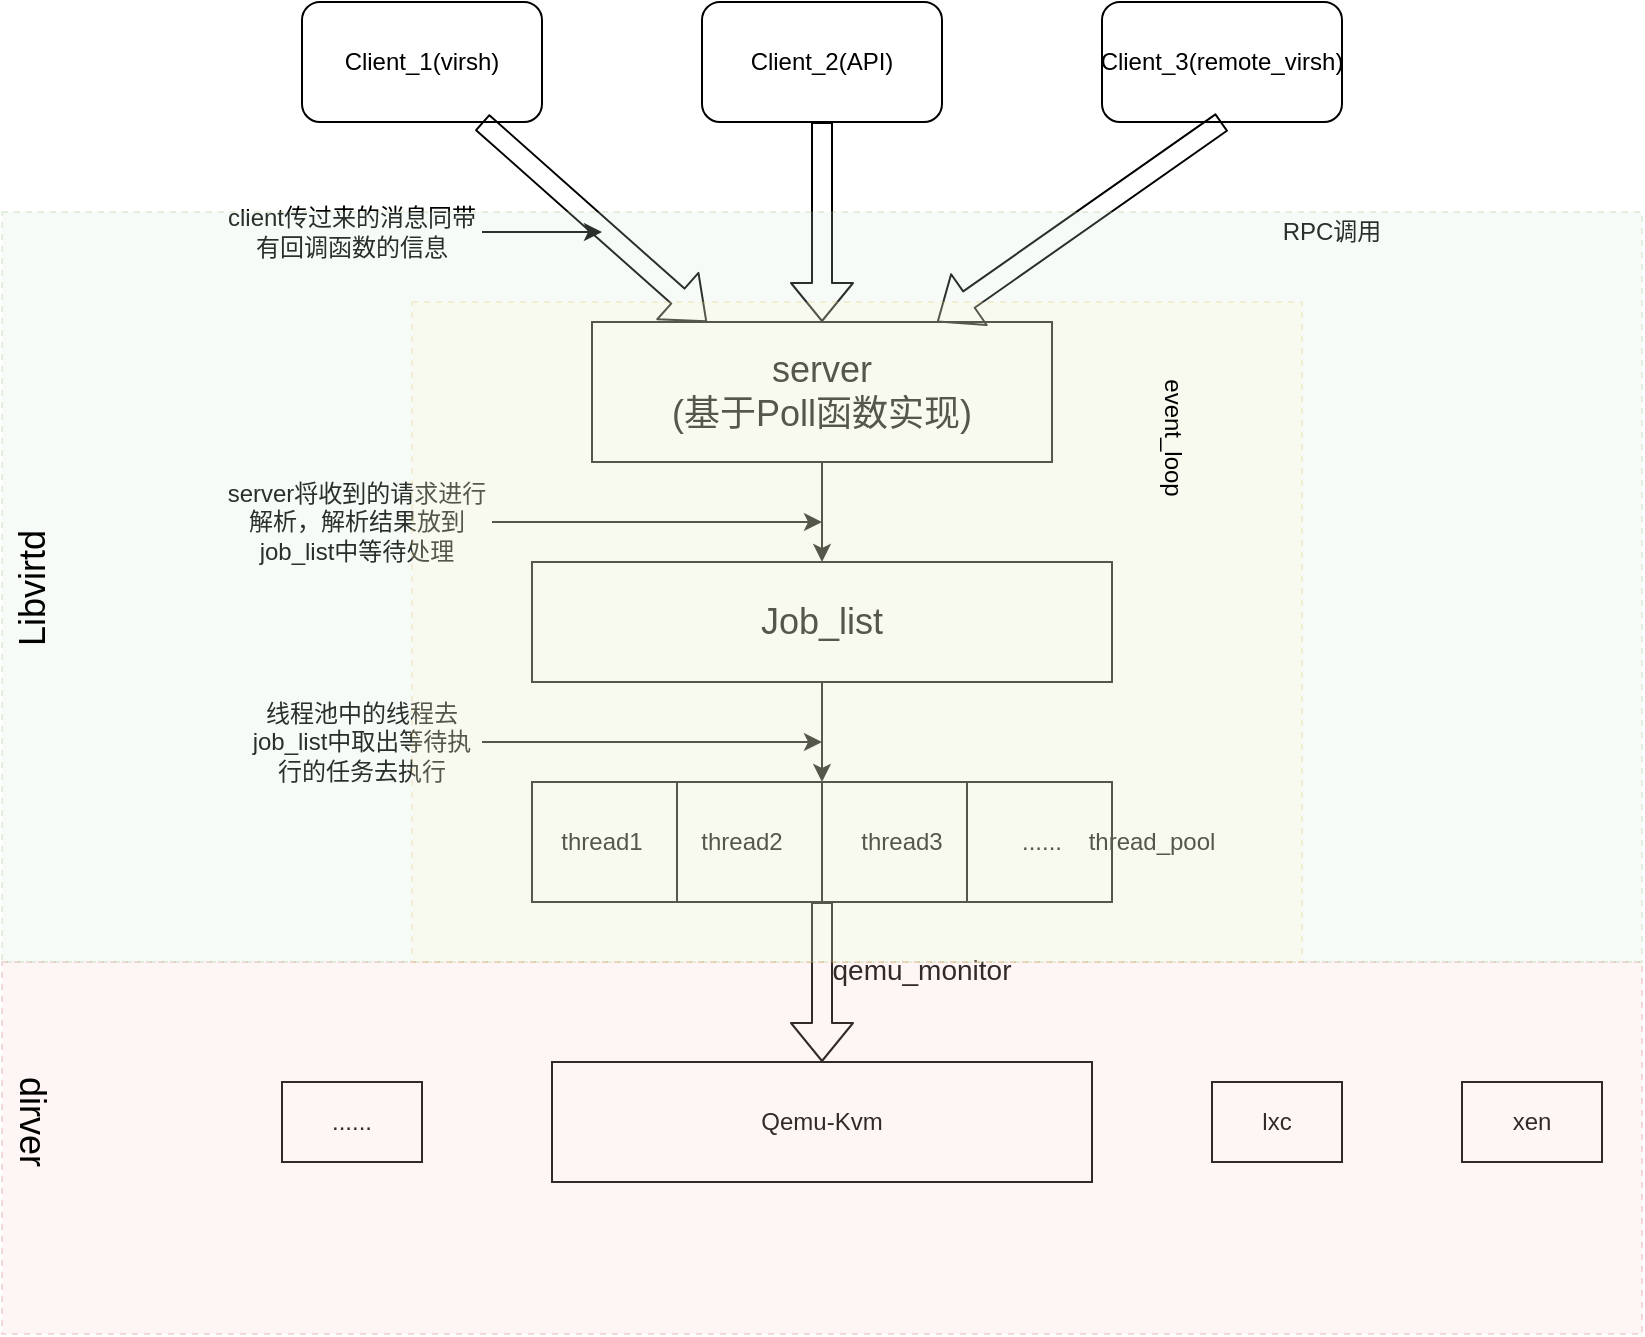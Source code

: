 <mxfile version="12.3.1" type="github" pages="1"><diagram id="Fd50iJyoVIzgWL7esBkh" name="第 1 页"><mxGraphModel dx="946" dy="493" grid="1" gridSize="10" guides="1" tooltips="1" connect="1" arrows="1" fold="1" page="1" pageScale="1" pageWidth="1654" pageHeight="1169" math="0" shadow="0"><root><mxCell id="0"/><mxCell id="1" parent="0"/><mxCell id="A-X_sXEB_stZbJVyTa_H-1" value="Client_1(virsh)" style="rounded=1;whiteSpace=wrap;html=1;" vertex="1" parent="1"><mxGeometry x="430" y="100" width="120" height="60" as="geometry"/></mxCell><mxCell id="A-X_sXEB_stZbJVyTa_H-2" value="Client_2(API)" style="rounded=1;whiteSpace=wrap;html=1;" vertex="1" parent="1"><mxGeometry x="630" y="100" width="120" height="60" as="geometry"/></mxCell><mxCell id="A-X_sXEB_stZbJVyTa_H-3" value="Client_3(remote_virsh)" style="rounded=1;whiteSpace=wrap;html=1;" vertex="1" parent="1"><mxGeometry x="830" y="100" width="120" height="60" as="geometry"/></mxCell><mxCell id="A-X_sXEB_stZbJVyTa_H-16" style="edgeStyle=orthogonalEdgeStyle;rounded=0;orthogonalLoop=1;jettySize=auto;html=1;entryX=0.5;entryY=0;entryDx=0;entryDy=0;" edge="1" parent="1" source="A-X_sXEB_stZbJVyTa_H-4" target="A-X_sXEB_stZbJVyTa_H-13"><mxGeometry relative="1" as="geometry"/></mxCell><mxCell id="A-X_sXEB_stZbJVyTa_H-4" value="&lt;font style=&quot;font-size: 18px&quot;&gt;server&lt;br&gt;(基于Poll函数实现)&lt;br&gt;&lt;/font&gt;" style="rounded=0;whiteSpace=wrap;html=1;" vertex="1" parent="1"><mxGeometry x="575" y="260" width="230" height="70" as="geometry"/></mxCell><mxCell id="A-X_sXEB_stZbJVyTa_H-5" value="" style="shape=flexArrow;endArrow=classic;html=1;entryX=0.25;entryY=0;entryDx=0;entryDy=0;exitX=0.75;exitY=1;exitDx=0;exitDy=0;" edge="1" parent="1" source="A-X_sXEB_stZbJVyTa_H-1" target="A-X_sXEB_stZbJVyTa_H-4"><mxGeometry width="50" height="50" relative="1" as="geometry"><mxPoint x="480" y="160" as="sourcePoint"/><mxPoint x="530" y="110" as="targetPoint"/></mxGeometry></mxCell><mxCell id="A-X_sXEB_stZbJVyTa_H-6" value="" style="shape=flexArrow;endArrow=classic;html=1;entryX=0.5;entryY=0;entryDx=0;entryDy=0;exitX=0.5;exitY=1;exitDx=0;exitDy=0;" edge="1" parent="1" source="A-X_sXEB_stZbJVyTa_H-2" target="A-X_sXEB_stZbJVyTa_H-4"><mxGeometry width="50" height="50" relative="1" as="geometry"><mxPoint x="720" y="220" as="sourcePoint"/><mxPoint x="770" y="170" as="targetPoint"/></mxGeometry></mxCell><mxCell id="A-X_sXEB_stZbJVyTa_H-7" value="" style="shape=flexArrow;endArrow=classic;html=1;entryX=0.75;entryY=0;entryDx=0;entryDy=0;exitX=0.5;exitY=1;exitDx=0;exitDy=0;" edge="1" parent="1" source="A-X_sXEB_stZbJVyTa_H-3" target="A-X_sXEB_stZbJVyTa_H-4"><mxGeometry width="50" height="50" relative="1" as="geometry"><mxPoint x="830" y="220" as="sourcePoint"/><mxPoint x="880" y="170" as="targetPoint"/></mxGeometry></mxCell><mxCell id="A-X_sXEB_stZbJVyTa_H-8" value="RPC调用" style="text;html=1;strokeColor=none;fillColor=none;align=center;verticalAlign=middle;whiteSpace=wrap;rounded=0;" vertex="1" parent="1"><mxGeometry x="900" y="200" width="90" height="30" as="geometry"/></mxCell><mxCell id="A-X_sXEB_stZbJVyTa_H-29" style="edgeStyle=orthogonalEdgeStyle;rounded=0;orthogonalLoop=1;jettySize=auto;html=1;entryX=0.5;entryY=0;entryDx=0;entryDy=0;" edge="1" parent="1" source="A-X_sXEB_stZbJVyTa_H-13" target="A-X_sXEB_stZbJVyTa_H-20"><mxGeometry relative="1" as="geometry"/></mxCell><mxCell id="A-X_sXEB_stZbJVyTa_H-13" value="&lt;font style=&quot;font-size: 18px&quot;&gt;Job_list&lt;/font&gt;" style="rounded=0;whiteSpace=wrap;html=1;" vertex="1" parent="1"><mxGeometry x="545" y="380" width="290" height="60" as="geometry"/></mxCell><mxCell id="A-X_sXEB_stZbJVyTa_H-15" style="edgeStyle=orthogonalEdgeStyle;rounded=0;orthogonalLoop=1;jettySize=auto;html=1;" edge="1" parent="1" source="A-X_sXEB_stZbJVyTa_H-14"><mxGeometry relative="1" as="geometry"><mxPoint x="580" y="215" as="targetPoint"/></mxGeometry></mxCell><mxCell id="A-X_sXEB_stZbJVyTa_H-14" value="client传过来的消息同带有回调函数的信息" style="text;html=1;strokeColor=none;fillColor=none;align=center;verticalAlign=middle;whiteSpace=wrap;rounded=0;" vertex="1" parent="1"><mxGeometry x="390" y="205" width="130" height="20" as="geometry"/></mxCell><mxCell id="A-X_sXEB_stZbJVyTa_H-19" style="edgeStyle=orthogonalEdgeStyle;rounded=0;orthogonalLoop=1;jettySize=auto;html=1;" edge="1" parent="1" source="A-X_sXEB_stZbJVyTa_H-17"><mxGeometry relative="1" as="geometry"><mxPoint x="690" y="360" as="targetPoint"/></mxGeometry></mxCell><mxCell id="A-X_sXEB_stZbJVyTa_H-17" value="server将收到的请求进行解析，解析结果放到job_list中等待处理" style="text;html=1;strokeColor=none;fillColor=none;align=center;verticalAlign=middle;whiteSpace=wrap;rounded=0;" vertex="1" parent="1"><mxGeometry x="390" y="350" width="135" height="20" as="geometry"/></mxCell><mxCell id="A-X_sXEB_stZbJVyTa_H-20" value="" style="rounded=0;whiteSpace=wrap;html=1;" vertex="1" parent="1"><mxGeometry x="545" y="490" width="290" height="60" as="geometry"/></mxCell><mxCell id="A-X_sXEB_stZbJVyTa_H-21" value="" style="endArrow=none;html=1;entryX=0.25;entryY=0;entryDx=0;entryDy=0;exitX=0.25;exitY=1;exitDx=0;exitDy=0;" edge="1" parent="1" source="A-X_sXEB_stZbJVyTa_H-20" target="A-X_sXEB_stZbJVyTa_H-20"><mxGeometry width="50" height="50" relative="1" as="geometry"><mxPoint x="610" y="540" as="sourcePoint"/><mxPoint x="660" y="490" as="targetPoint"/></mxGeometry></mxCell><mxCell id="A-X_sXEB_stZbJVyTa_H-22" value="" style="endArrow=none;html=1;entryX=0.5;entryY=0;entryDx=0;entryDy=0;exitX=0.5;exitY=1;exitDx=0;exitDy=0;" edge="1" parent="1" source="A-X_sXEB_stZbJVyTa_H-20" target="A-X_sXEB_stZbJVyTa_H-20"><mxGeometry width="50" height="50" relative="1" as="geometry"><mxPoint x="640" y="540" as="sourcePoint"/><mxPoint x="690" y="490" as="targetPoint"/></mxGeometry></mxCell><mxCell id="A-X_sXEB_stZbJVyTa_H-23" value="" style="endArrow=none;html=1;entryX=0.75;entryY=0;entryDx=0;entryDy=0;exitX=0.75;exitY=1;exitDx=0;exitDy=0;" edge="1" parent="1" source="A-X_sXEB_stZbJVyTa_H-20" target="A-X_sXEB_stZbJVyTa_H-20"><mxGeometry width="50" height="50" relative="1" as="geometry"><mxPoint x="730" y="540" as="sourcePoint"/><mxPoint x="780" y="490" as="targetPoint"/></mxGeometry></mxCell><mxCell id="A-X_sXEB_stZbJVyTa_H-24" value="thread_pool" style="text;html=1;strokeColor=none;fillColor=none;align=center;verticalAlign=middle;whiteSpace=wrap;rounded=0;" vertex="1" parent="1"><mxGeometry x="835" y="510" width="40" height="20" as="geometry"/></mxCell><mxCell id="A-X_sXEB_stZbJVyTa_H-25" value="thread1" style="text;html=1;strokeColor=none;fillColor=none;align=center;verticalAlign=middle;whiteSpace=wrap;rounded=0;" vertex="1" parent="1"><mxGeometry x="560" y="510" width="40" height="20" as="geometry"/></mxCell><mxCell id="A-X_sXEB_stZbJVyTa_H-26" value="thread2" style="text;html=1;strokeColor=none;fillColor=none;align=center;verticalAlign=middle;whiteSpace=wrap;rounded=0;" vertex="1" parent="1"><mxGeometry x="630" y="510" width="40" height="20" as="geometry"/></mxCell><mxCell id="A-X_sXEB_stZbJVyTa_H-27" value="thread3" style="text;html=1;strokeColor=none;fillColor=none;align=center;verticalAlign=middle;whiteSpace=wrap;rounded=0;" vertex="1" parent="1"><mxGeometry x="710" y="510" width="40" height="20" as="geometry"/></mxCell><mxCell id="A-X_sXEB_stZbJVyTa_H-28" value="......" style="text;html=1;strokeColor=none;fillColor=none;align=center;verticalAlign=middle;whiteSpace=wrap;rounded=0;" vertex="1" parent="1"><mxGeometry x="780" y="510" width="40" height="20" as="geometry"/></mxCell><mxCell id="A-X_sXEB_stZbJVyTa_H-31" style="edgeStyle=orthogonalEdgeStyle;rounded=0;orthogonalLoop=1;jettySize=auto;html=1;" edge="1" parent="1" source="A-X_sXEB_stZbJVyTa_H-30"><mxGeometry relative="1" as="geometry"><mxPoint x="690" y="470" as="targetPoint"/></mxGeometry></mxCell><mxCell id="A-X_sXEB_stZbJVyTa_H-30" value="线程池中的线程去job_list中取出等待执行的任务去执行" style="text;html=1;strokeColor=none;fillColor=none;align=center;verticalAlign=middle;whiteSpace=wrap;rounded=0;" vertex="1" parent="1"><mxGeometry x="400" y="460" width="120" height="20" as="geometry"/></mxCell><mxCell id="A-X_sXEB_stZbJVyTa_H-32" value="Qemu-Kvm" style="rounded=0;whiteSpace=wrap;html=1;" vertex="1" parent="1"><mxGeometry x="555" y="630" width="270" height="60" as="geometry"/></mxCell><mxCell id="A-X_sXEB_stZbJVyTa_H-33" value="" style="shape=flexArrow;endArrow=classic;html=1;entryX=0.5;entryY=0;entryDx=0;entryDy=0;exitX=0.5;exitY=1;exitDx=0;exitDy=0;" edge="1" parent="1" source="A-X_sXEB_stZbJVyTa_H-20" target="A-X_sXEB_stZbJVyTa_H-32"><mxGeometry width="50" height="50" relative="1" as="geometry"><mxPoint x="670" y="590" as="sourcePoint"/><mxPoint x="720" y="540" as="targetPoint"/></mxGeometry></mxCell><mxCell id="A-X_sXEB_stZbJVyTa_H-34" value="&lt;font style=&quot;font-size: 14px&quot;&gt;qemu_monitor&lt;/font&gt;" style="text;html=1;strokeColor=none;fillColor=none;align=center;verticalAlign=middle;whiteSpace=wrap;rounded=0;" vertex="1" parent="1"><mxGeometry x="720" y="574" width="40" height="20" as="geometry"/></mxCell><mxCell id="A-X_sXEB_stZbJVyTa_H-36" value="lxc" style="rounded=0;whiteSpace=wrap;html=1;" vertex="1" parent="1"><mxGeometry x="885" y="640" width="65" height="40" as="geometry"/></mxCell><mxCell id="A-X_sXEB_stZbJVyTa_H-37" value="xen" style="rounded=0;whiteSpace=wrap;html=1;" vertex="1" parent="1"><mxGeometry x="1010" y="640" width="70" height="40" as="geometry"/></mxCell><mxCell id="A-X_sXEB_stZbJVyTa_H-38" value="......" style="rounded=0;whiteSpace=wrap;html=1;" vertex="1" parent="1"><mxGeometry x="420" y="640" width="70" height="40" as="geometry"/></mxCell><mxCell id="A-X_sXEB_stZbJVyTa_H-39" value="" style="rounded=0;whiteSpace=wrap;html=1;opacity=20;dashed=1;fillColor=#f8cecc;strokeColor=#b85450;" vertex="1" parent="1"><mxGeometry x="280" y="580" width="820" height="186" as="geometry"/></mxCell><mxCell id="A-X_sXEB_stZbJVyTa_H-40" value="&lt;font style=&quot;font-size: 18px&quot;&gt;dirver&lt;/font&gt;" style="text;html=1;strokeColor=none;fillColor=none;align=center;verticalAlign=middle;whiteSpace=wrap;rounded=0;dashed=1;opacity=20;rotation=90;" vertex="1" parent="1"><mxGeometry x="250" y="650" width="90" height="20" as="geometry"/></mxCell><mxCell id="A-X_sXEB_stZbJVyTa_H-43" value="" style="rounded=0;whiteSpace=wrap;html=1;dashed=1;opacity=20;fillColor=#d5e8d4;strokeColor=#82b366;" vertex="1" parent="1"><mxGeometry x="280" y="205" width="820" height="375" as="geometry"/></mxCell><mxCell id="A-X_sXEB_stZbJVyTa_H-44" value="&lt;font style=&quot;font-size: 18px&quot;&gt;Libvirtd&lt;/font&gt;" style="text;html=1;strokeColor=none;fillColor=none;align=center;verticalAlign=middle;whiteSpace=wrap;rounded=0;dashed=1;opacity=20;rotation=-90;" vertex="1" parent="1"><mxGeometry x="223" y="383" width="145" height="20" as="geometry"/></mxCell><mxCell id="A-X_sXEB_stZbJVyTa_H-45" value="" style="rounded=0;whiteSpace=wrap;html=1;dashed=1;opacity=20;fillColor=#fff2cc;strokeColor=#d6b656;" vertex="1" parent="1"><mxGeometry x="485" y="250" width="445" height="330" as="geometry"/></mxCell><mxCell id="A-X_sXEB_stZbJVyTa_H-46" value="event_loop" style="text;html=1;strokeColor=none;fillColor=none;align=center;verticalAlign=middle;whiteSpace=wrap;rounded=0;dashed=1;opacity=20;rotation=90;" vertex="1" parent="1"><mxGeometry x="813" y="308" width="105" height="20" as="geometry"/></mxCell></root></mxGraphModel></diagram></mxfile>